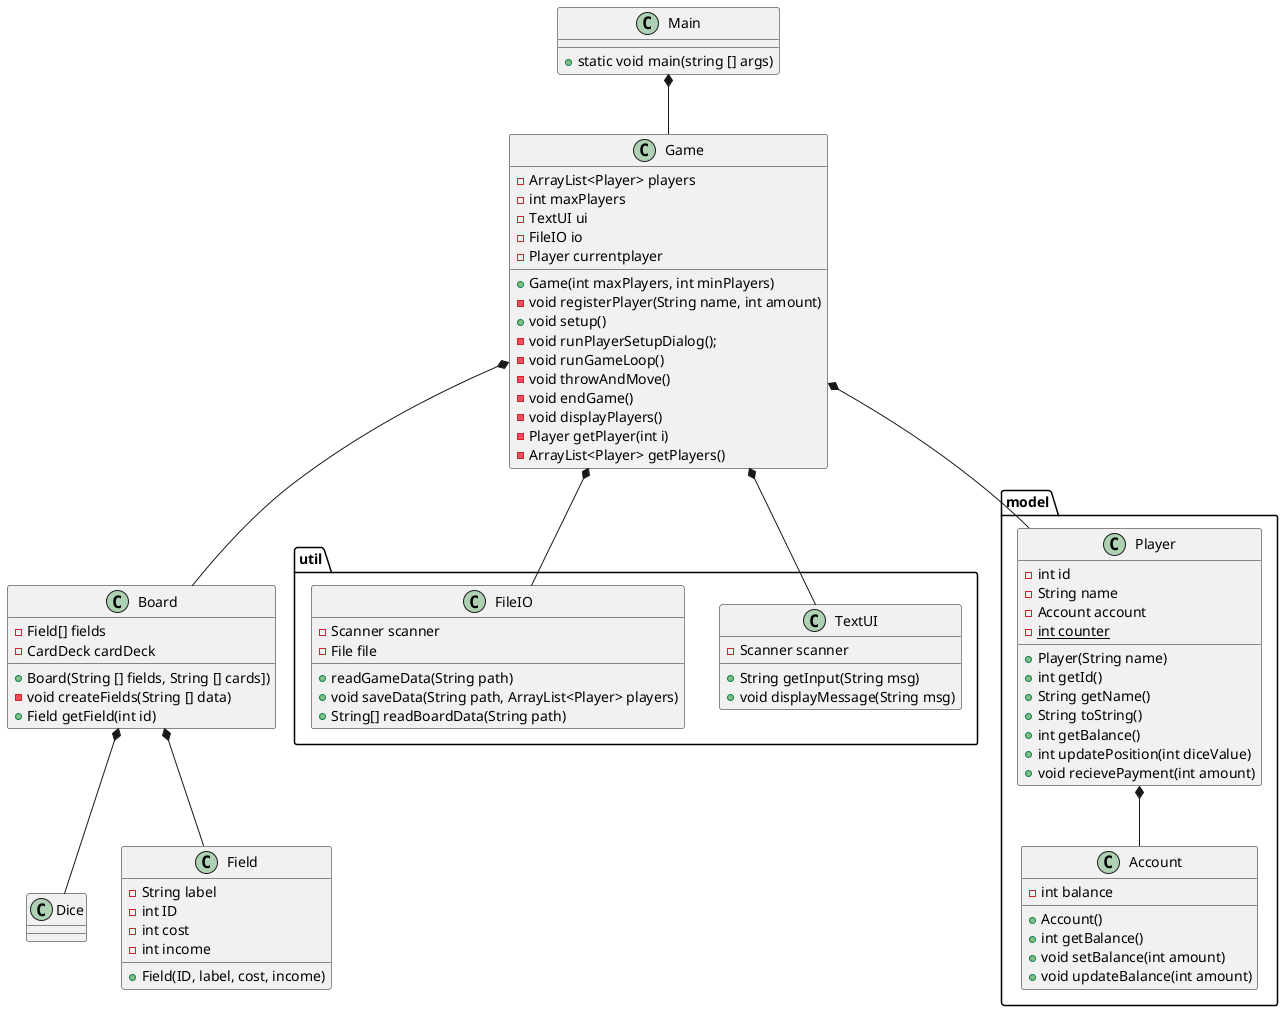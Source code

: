 @startuml
'https://plantuml.com/class-diagram

class Main
class Game

package "util"{
class TextUI
class FileIO
}
package "model"{
class Player
class Account
}
class Dice
class Board
class Field

Main *-- Game
Game *-- TextUI
Game *-- FileIO
Game *-- Player
Player *-- Account
Game *--Board
Board *-- Dice
Board *-- Field
Main : + static void main(string [] args)


Player : -int id
Player  : -String name
Player  : -Account account
Player  : -{static} int counter
Player  : +Player(String name)
Player  : +int getId()
Player  : +String getName()
Player  : +String toString()
Player  : +int getBalance()
Player  : +int updatePosition(int diceValue)
Player  : +void recievePayment(int amount)


Account : - int balance
Account : + Account()
Account : + int getBalance()
Account : + void setBalance(int amount)
Account : + void updateBalance(int amount)

Game : - ArrayList<Player> players
Game : - int maxPlayers
Game : - TextUI ui
Game : - FileIO io
Game : - Player currentplayer
Game : + Game(int maxPlayers, int minPlayers)
Game : - void registerPlayer(String name, int amount)
Game : + void setup()
Game : - void runPlayerSetupDialog();
Game : - void runGameLoop()
Game : - void throwAndMove()
Game : - void endGame()
Game : - void displayPlayers()
Game : - Player getPlayer(int i)
Game : - ArrayList<Player> getPlayers()

TextUI : + String getInput(String msg)
TextUI : - Scanner scanner
TextUI : + void displayMessage(String msg)

FileIO : - Scanner scanner
FileIO : - File file
FileIO : + readGameData(String path)
FileIO : + void saveData(String path, ArrayList<Player> players)
FileIO : + String[] readBoardData(String path)

Field : + Field(ID, label, cost, income)
Field : - String label
Field : - int ID
Field : - int cost
Field : - int income

Board : - Field[] fields
Board : - CardDeck cardDeck
Board : + Board(String [] fields, String [] cards])
Board : - void createFields(String [] data)
Board : + Field getField(int id)

@enduml
